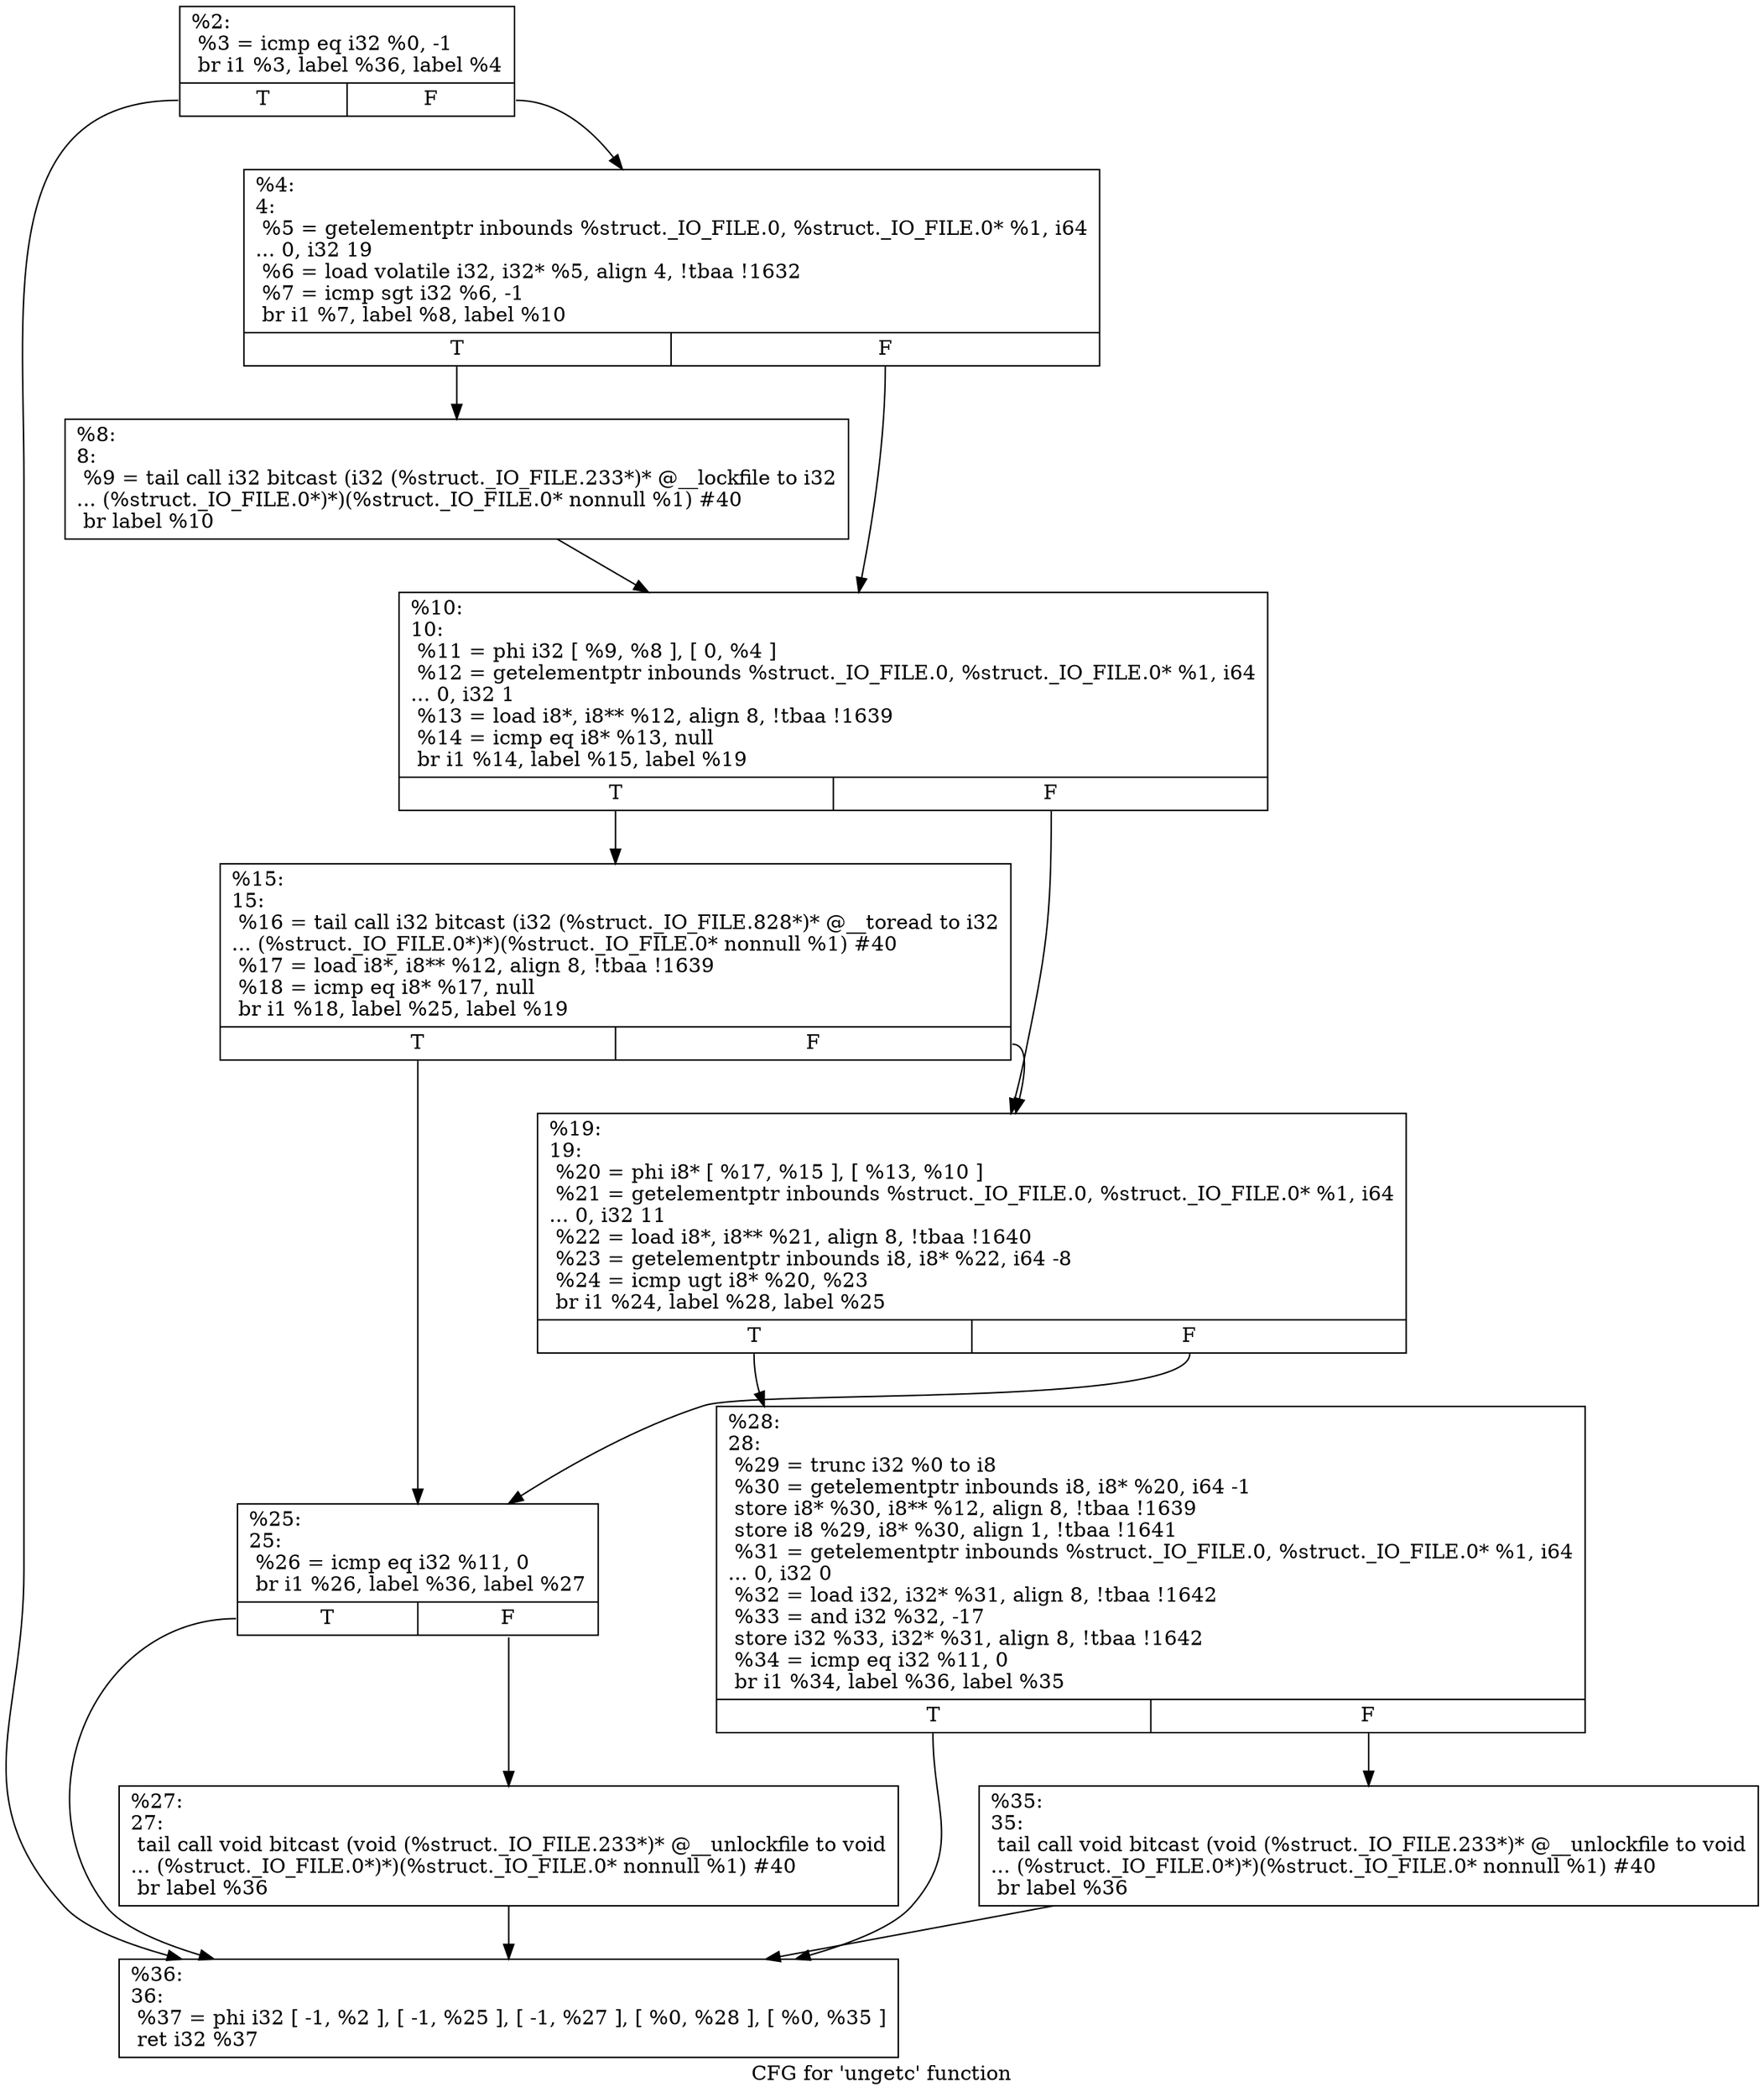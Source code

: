 digraph "CFG for 'ungetc' function" {
	label="CFG for 'ungetc' function";

	Node0x1a61be0 [shape=record,label="{%2:\l  %3 = icmp eq i32 %0, -1\l  br i1 %3, label %36, label %4\l|{<s0>T|<s1>F}}"];
	Node0x1a61be0:s0 -> Node0x1a61fc0;
	Node0x1a61be0:s1 -> Node0x1a61cf0;
	Node0x1a61cf0 [shape=record,label="{%4:\l4:                                                \l  %5 = getelementptr inbounds %struct._IO_FILE.0, %struct._IO_FILE.0* %1, i64\l... 0, i32 19\l  %6 = load volatile i32, i32* %5, align 4, !tbaa !1632\l  %7 = icmp sgt i32 %6, -1\l  br i1 %7, label %8, label %10\l|{<s0>T|<s1>F}}"];
	Node0x1a61cf0:s0 -> Node0x1a61d40;
	Node0x1a61cf0:s1 -> Node0x1a61d90;
	Node0x1a61d40 [shape=record,label="{%8:\l8:                                                \l  %9 = tail call i32 bitcast (i32 (%struct._IO_FILE.233*)* @__lockfile to i32\l... (%struct._IO_FILE.0*)*)(%struct._IO_FILE.0* nonnull %1) #40\l  br label %10\l}"];
	Node0x1a61d40 -> Node0x1a61d90;
	Node0x1a61d90 [shape=record,label="{%10:\l10:                                               \l  %11 = phi i32 [ %9, %8 ], [ 0, %4 ]\l  %12 = getelementptr inbounds %struct._IO_FILE.0, %struct._IO_FILE.0* %1, i64\l... 0, i32 1\l  %13 = load i8*, i8** %12, align 8, !tbaa !1639\l  %14 = icmp eq i8* %13, null\l  br i1 %14, label %15, label %19\l|{<s0>T|<s1>F}}"];
	Node0x1a61d90:s0 -> Node0x1a61de0;
	Node0x1a61d90:s1 -> Node0x1a61e30;
	Node0x1a61de0 [shape=record,label="{%15:\l15:                                               \l  %16 = tail call i32 bitcast (i32 (%struct._IO_FILE.828*)* @__toread to i32\l... (%struct._IO_FILE.0*)*)(%struct._IO_FILE.0* nonnull %1) #40\l  %17 = load i8*, i8** %12, align 8, !tbaa !1639\l  %18 = icmp eq i8* %17, null\l  br i1 %18, label %25, label %19\l|{<s0>T|<s1>F}}"];
	Node0x1a61de0:s0 -> Node0x1a61e80;
	Node0x1a61de0:s1 -> Node0x1a61e30;
	Node0x1a61e30 [shape=record,label="{%19:\l19:                                               \l  %20 = phi i8* [ %17, %15 ], [ %13, %10 ]\l  %21 = getelementptr inbounds %struct._IO_FILE.0, %struct._IO_FILE.0* %1, i64\l... 0, i32 11\l  %22 = load i8*, i8** %21, align 8, !tbaa !1640\l  %23 = getelementptr inbounds i8, i8* %22, i64 -8\l  %24 = icmp ugt i8* %20, %23\l  br i1 %24, label %28, label %25\l|{<s0>T|<s1>F}}"];
	Node0x1a61e30:s0 -> Node0x1a61f20;
	Node0x1a61e30:s1 -> Node0x1a61e80;
	Node0x1a61e80 [shape=record,label="{%25:\l25:                                               \l  %26 = icmp eq i32 %11, 0\l  br i1 %26, label %36, label %27\l|{<s0>T|<s1>F}}"];
	Node0x1a61e80:s0 -> Node0x1a61fc0;
	Node0x1a61e80:s1 -> Node0x1a61ed0;
	Node0x1a61ed0 [shape=record,label="{%27:\l27:                                               \l  tail call void bitcast (void (%struct._IO_FILE.233*)* @__unlockfile to void\l... (%struct._IO_FILE.0*)*)(%struct._IO_FILE.0* nonnull %1) #40\l  br label %36\l}"];
	Node0x1a61ed0 -> Node0x1a61fc0;
	Node0x1a61f20 [shape=record,label="{%28:\l28:                                               \l  %29 = trunc i32 %0 to i8\l  %30 = getelementptr inbounds i8, i8* %20, i64 -1\l  store i8* %30, i8** %12, align 8, !tbaa !1639\l  store i8 %29, i8* %30, align 1, !tbaa !1641\l  %31 = getelementptr inbounds %struct._IO_FILE.0, %struct._IO_FILE.0* %1, i64\l... 0, i32 0\l  %32 = load i32, i32* %31, align 8, !tbaa !1642\l  %33 = and i32 %32, -17\l  store i32 %33, i32* %31, align 8, !tbaa !1642\l  %34 = icmp eq i32 %11, 0\l  br i1 %34, label %36, label %35\l|{<s0>T|<s1>F}}"];
	Node0x1a61f20:s0 -> Node0x1a61fc0;
	Node0x1a61f20:s1 -> Node0x1a61f70;
	Node0x1a61f70 [shape=record,label="{%35:\l35:                                               \l  tail call void bitcast (void (%struct._IO_FILE.233*)* @__unlockfile to void\l... (%struct._IO_FILE.0*)*)(%struct._IO_FILE.0* nonnull %1) #40\l  br label %36\l}"];
	Node0x1a61f70 -> Node0x1a61fc0;
	Node0x1a61fc0 [shape=record,label="{%36:\l36:                                               \l  %37 = phi i32 [ -1, %2 ], [ -1, %25 ], [ -1, %27 ], [ %0, %28 ], [ %0, %35 ]\l  ret i32 %37\l}"];
}
